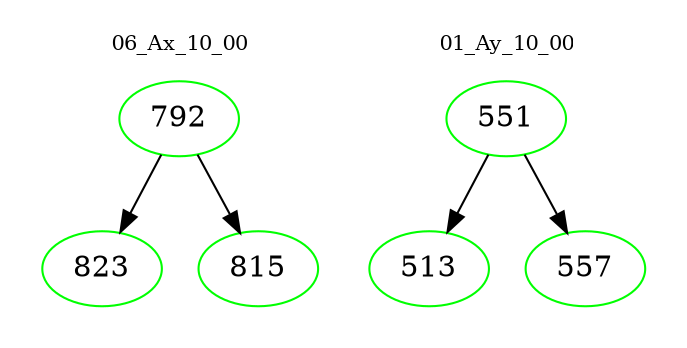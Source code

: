 digraph{
subgraph cluster_0 {
color = white
label = "06_Ax_10_00";
fontsize=10;
T0_792 [label="792", color="green"]
T0_792 -> T0_823 [color="black"]
T0_823 [label="823", color="green"]
T0_792 -> T0_815 [color="black"]
T0_815 [label="815", color="green"]
}
subgraph cluster_1 {
color = white
label = "01_Ay_10_00";
fontsize=10;
T1_551 [label="551", color="green"]
T1_551 -> T1_513 [color="black"]
T1_513 [label="513", color="green"]
T1_551 -> T1_557 [color="black"]
T1_557 [label="557", color="green"]
}
}
